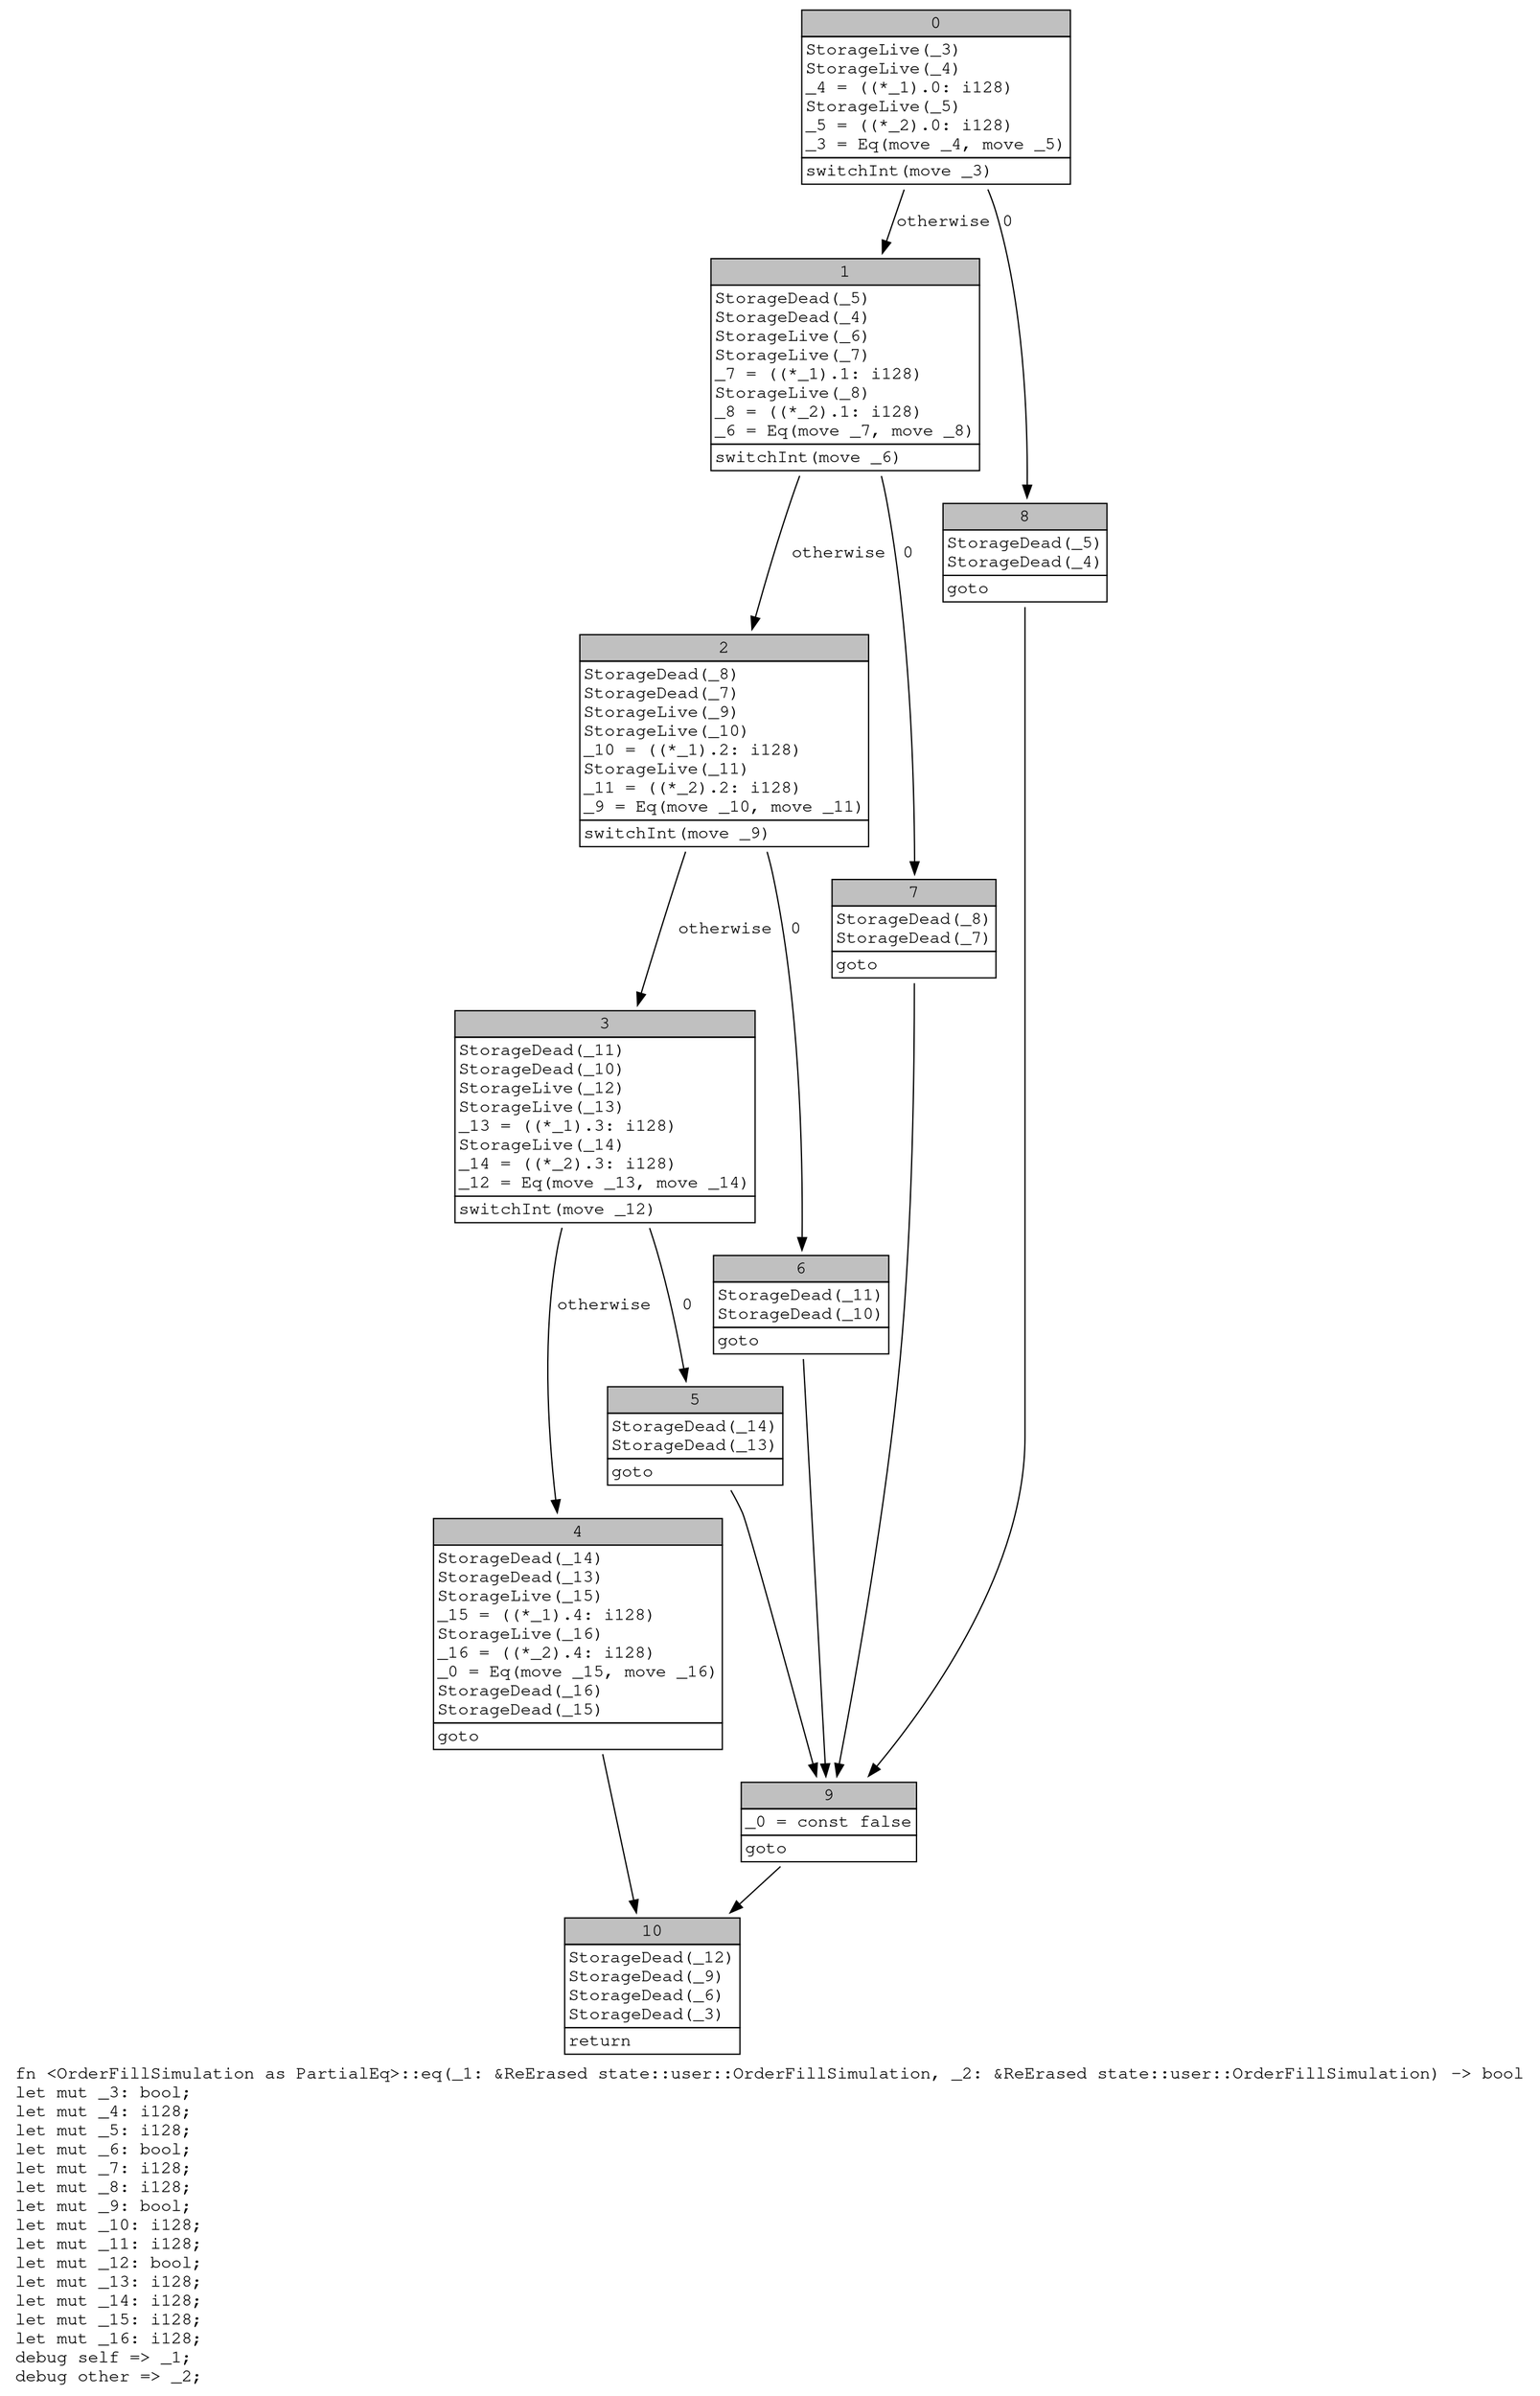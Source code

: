 digraph Mir_0_18460 {
    graph [fontname="Courier, monospace"];
    node [fontname="Courier, monospace"];
    edge [fontname="Courier, monospace"];
    label=<fn &lt;OrderFillSimulation as PartialEq&gt;::eq(_1: &amp;ReErased state::user::OrderFillSimulation, _2: &amp;ReErased state::user::OrderFillSimulation) -&gt; bool<br align="left"/>let mut _3: bool;<br align="left"/>let mut _4: i128;<br align="left"/>let mut _5: i128;<br align="left"/>let mut _6: bool;<br align="left"/>let mut _7: i128;<br align="left"/>let mut _8: i128;<br align="left"/>let mut _9: bool;<br align="left"/>let mut _10: i128;<br align="left"/>let mut _11: i128;<br align="left"/>let mut _12: bool;<br align="left"/>let mut _13: i128;<br align="left"/>let mut _14: i128;<br align="left"/>let mut _15: i128;<br align="left"/>let mut _16: i128;<br align="left"/>debug self =&gt; _1;<br align="left"/>debug other =&gt; _2;<br align="left"/>>;
    bb0__0_18460 [shape="none", label=<<table border="0" cellborder="1" cellspacing="0"><tr><td bgcolor="gray" align="center" colspan="1">0</td></tr><tr><td align="left" balign="left">StorageLive(_3)<br/>StorageLive(_4)<br/>_4 = ((*_1).0: i128)<br/>StorageLive(_5)<br/>_5 = ((*_2).0: i128)<br/>_3 = Eq(move _4, move _5)<br/></td></tr><tr><td align="left">switchInt(move _3)</td></tr></table>>];
    bb1__0_18460 [shape="none", label=<<table border="0" cellborder="1" cellspacing="0"><tr><td bgcolor="gray" align="center" colspan="1">1</td></tr><tr><td align="left" balign="left">StorageDead(_5)<br/>StorageDead(_4)<br/>StorageLive(_6)<br/>StorageLive(_7)<br/>_7 = ((*_1).1: i128)<br/>StorageLive(_8)<br/>_8 = ((*_2).1: i128)<br/>_6 = Eq(move _7, move _8)<br/></td></tr><tr><td align="left">switchInt(move _6)</td></tr></table>>];
    bb2__0_18460 [shape="none", label=<<table border="0" cellborder="1" cellspacing="0"><tr><td bgcolor="gray" align="center" colspan="1">2</td></tr><tr><td align="left" balign="left">StorageDead(_8)<br/>StorageDead(_7)<br/>StorageLive(_9)<br/>StorageLive(_10)<br/>_10 = ((*_1).2: i128)<br/>StorageLive(_11)<br/>_11 = ((*_2).2: i128)<br/>_9 = Eq(move _10, move _11)<br/></td></tr><tr><td align="left">switchInt(move _9)</td></tr></table>>];
    bb3__0_18460 [shape="none", label=<<table border="0" cellborder="1" cellspacing="0"><tr><td bgcolor="gray" align="center" colspan="1">3</td></tr><tr><td align="left" balign="left">StorageDead(_11)<br/>StorageDead(_10)<br/>StorageLive(_12)<br/>StorageLive(_13)<br/>_13 = ((*_1).3: i128)<br/>StorageLive(_14)<br/>_14 = ((*_2).3: i128)<br/>_12 = Eq(move _13, move _14)<br/></td></tr><tr><td align="left">switchInt(move _12)</td></tr></table>>];
    bb4__0_18460 [shape="none", label=<<table border="0" cellborder="1" cellspacing="0"><tr><td bgcolor="gray" align="center" colspan="1">4</td></tr><tr><td align="left" balign="left">StorageDead(_14)<br/>StorageDead(_13)<br/>StorageLive(_15)<br/>_15 = ((*_1).4: i128)<br/>StorageLive(_16)<br/>_16 = ((*_2).4: i128)<br/>_0 = Eq(move _15, move _16)<br/>StorageDead(_16)<br/>StorageDead(_15)<br/></td></tr><tr><td align="left">goto</td></tr></table>>];
    bb5__0_18460 [shape="none", label=<<table border="0" cellborder="1" cellspacing="0"><tr><td bgcolor="gray" align="center" colspan="1">5</td></tr><tr><td align="left" balign="left">StorageDead(_14)<br/>StorageDead(_13)<br/></td></tr><tr><td align="left">goto</td></tr></table>>];
    bb6__0_18460 [shape="none", label=<<table border="0" cellborder="1" cellspacing="0"><tr><td bgcolor="gray" align="center" colspan="1">6</td></tr><tr><td align="left" balign="left">StorageDead(_11)<br/>StorageDead(_10)<br/></td></tr><tr><td align="left">goto</td></tr></table>>];
    bb7__0_18460 [shape="none", label=<<table border="0" cellborder="1" cellspacing="0"><tr><td bgcolor="gray" align="center" colspan="1">7</td></tr><tr><td align="left" balign="left">StorageDead(_8)<br/>StorageDead(_7)<br/></td></tr><tr><td align="left">goto</td></tr></table>>];
    bb8__0_18460 [shape="none", label=<<table border="0" cellborder="1" cellspacing="0"><tr><td bgcolor="gray" align="center" colspan="1">8</td></tr><tr><td align="left" balign="left">StorageDead(_5)<br/>StorageDead(_4)<br/></td></tr><tr><td align="left">goto</td></tr></table>>];
    bb9__0_18460 [shape="none", label=<<table border="0" cellborder="1" cellspacing="0"><tr><td bgcolor="gray" align="center" colspan="1">9</td></tr><tr><td align="left" balign="left">_0 = const false<br/></td></tr><tr><td align="left">goto</td></tr></table>>];
    bb10__0_18460 [shape="none", label=<<table border="0" cellborder="1" cellspacing="0"><tr><td bgcolor="gray" align="center" colspan="1">10</td></tr><tr><td align="left" balign="left">StorageDead(_12)<br/>StorageDead(_9)<br/>StorageDead(_6)<br/>StorageDead(_3)<br/></td></tr><tr><td align="left">return</td></tr></table>>];
    bb0__0_18460 -> bb8__0_18460 [label="0"];
    bb0__0_18460 -> bb1__0_18460 [label="otherwise"];
    bb1__0_18460 -> bb7__0_18460 [label="0"];
    bb1__0_18460 -> bb2__0_18460 [label="otherwise"];
    bb2__0_18460 -> bb6__0_18460 [label="0"];
    bb2__0_18460 -> bb3__0_18460 [label="otherwise"];
    bb3__0_18460 -> bb5__0_18460 [label="0"];
    bb3__0_18460 -> bb4__0_18460 [label="otherwise"];
    bb4__0_18460 -> bb10__0_18460 [label=""];
    bb5__0_18460 -> bb9__0_18460 [label=""];
    bb6__0_18460 -> bb9__0_18460 [label=""];
    bb7__0_18460 -> bb9__0_18460 [label=""];
    bb8__0_18460 -> bb9__0_18460 [label=""];
    bb9__0_18460 -> bb10__0_18460 [label=""];
}
